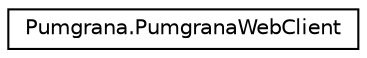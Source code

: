 digraph "Graphe hiérarchique des classes"
{
  edge [fontname="Helvetica",fontsize="10",labelfontname="Helvetica",labelfontsize="10"];
  node [fontname="Helvetica",fontsize="10",shape=record];
  rankdir="LR";
  Node1 [label="Pumgrana.PumgranaWebClient",height=0.2,width=0.4,color="black", fillcolor="white", style="filled",URL="$class_pumgrana_1_1_pumgrana_web_client.html"];
}
